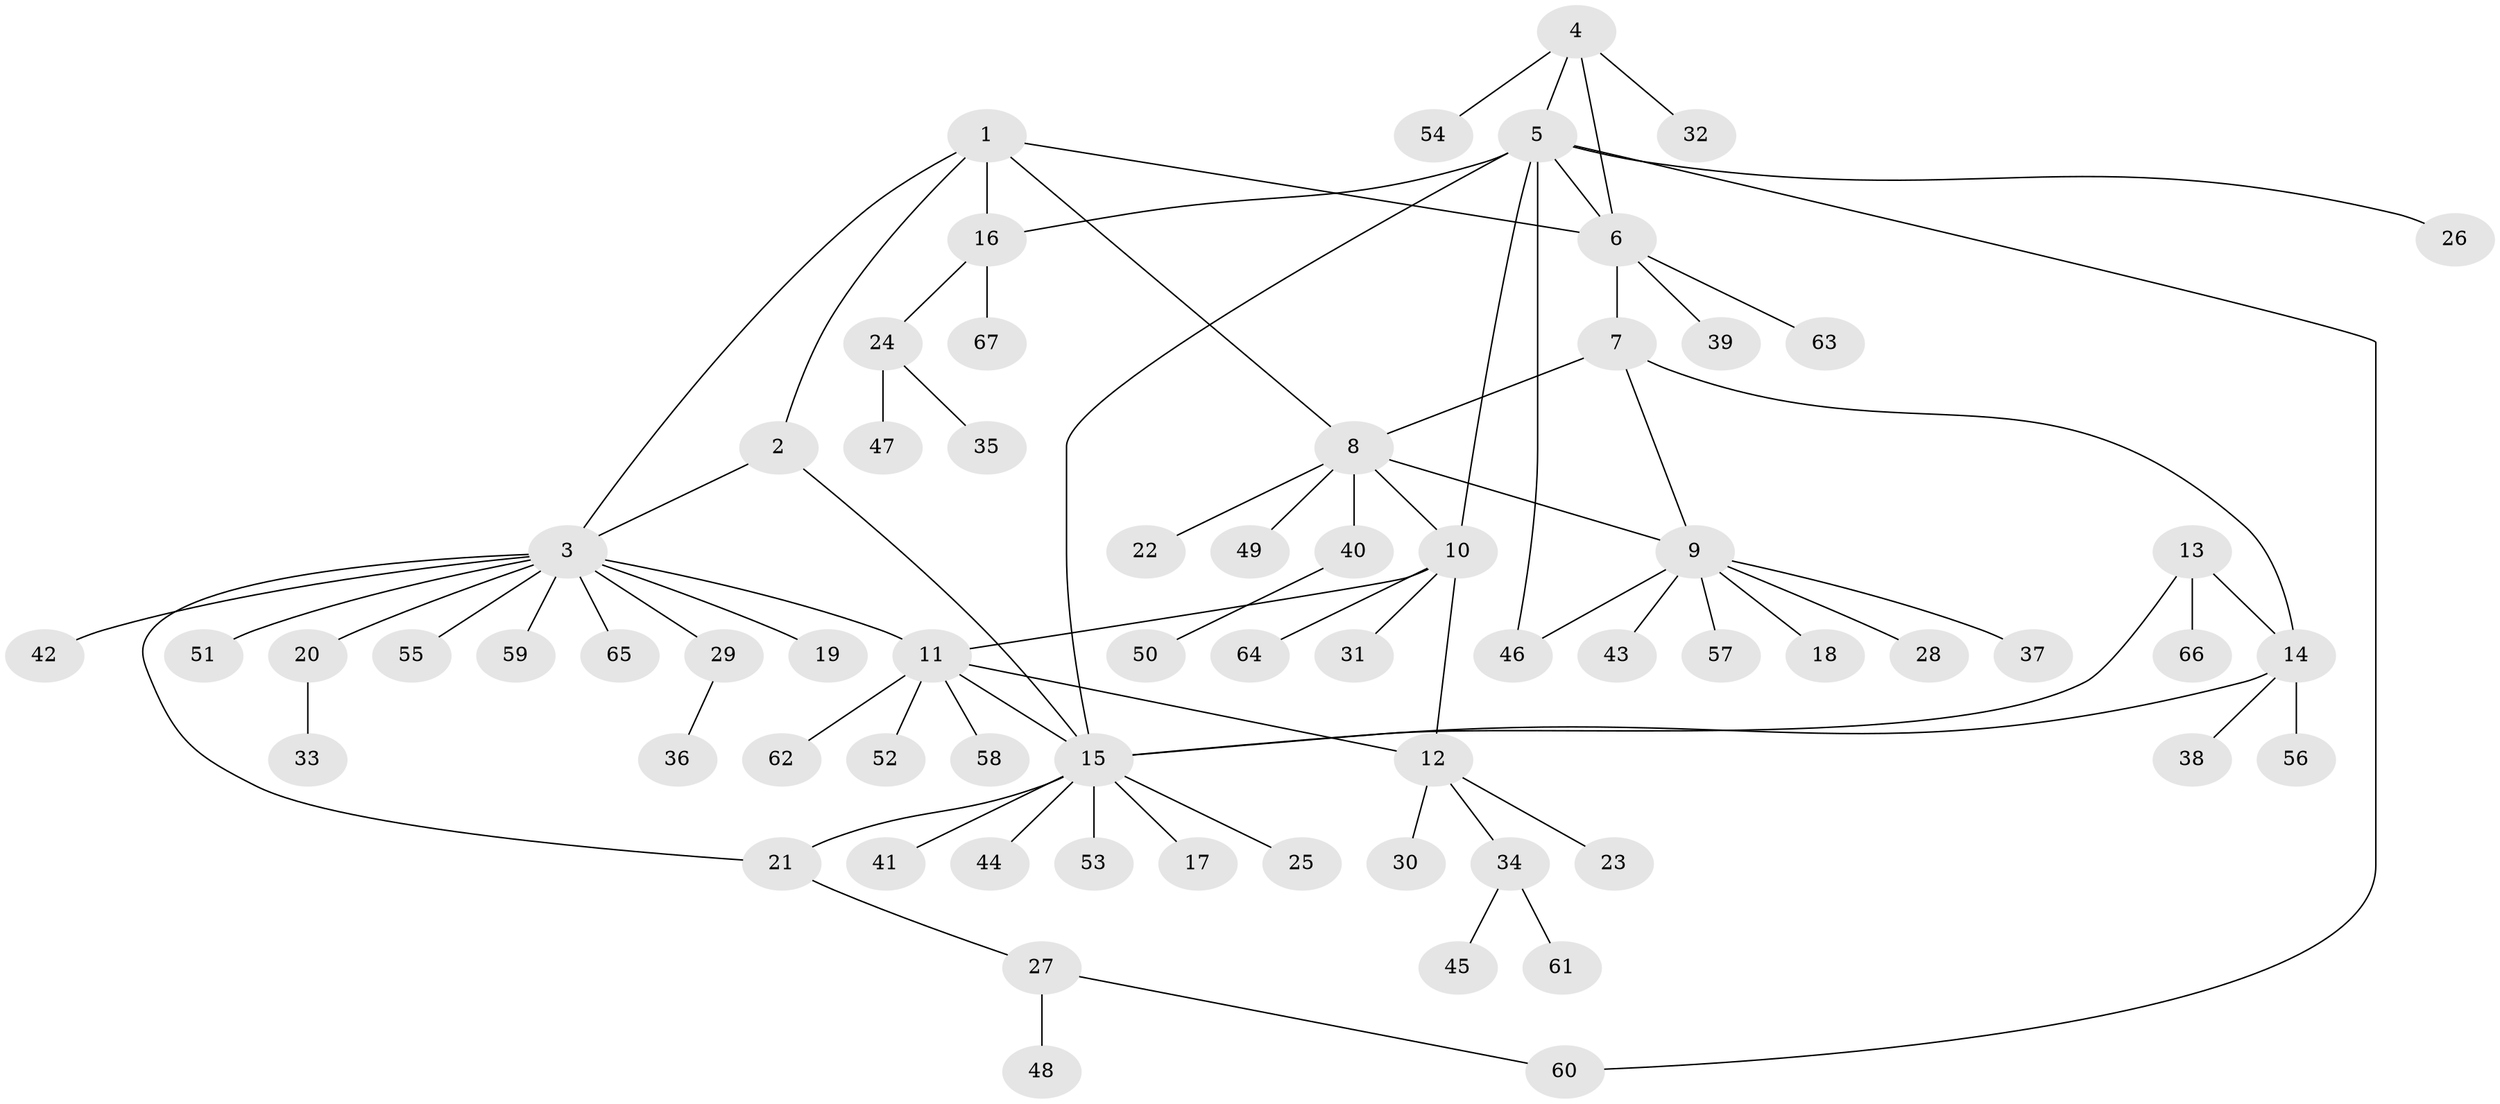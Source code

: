 // coarse degree distribution, {5: 0.04081632653061224, 10: 0.04081632653061224, 9: 0.02040816326530612, 4: 0.04081632653061224, 7: 0.04081632653061224, 6: 0.04081632653061224, 3: 0.061224489795918366, 1: 0.6122448979591837, 2: 0.10204081632653061}
// Generated by graph-tools (version 1.1) at 2025/24/03/03/25 07:24:14]
// undirected, 67 vertices, 81 edges
graph export_dot {
graph [start="1"]
  node [color=gray90,style=filled];
  1;
  2;
  3;
  4;
  5;
  6;
  7;
  8;
  9;
  10;
  11;
  12;
  13;
  14;
  15;
  16;
  17;
  18;
  19;
  20;
  21;
  22;
  23;
  24;
  25;
  26;
  27;
  28;
  29;
  30;
  31;
  32;
  33;
  34;
  35;
  36;
  37;
  38;
  39;
  40;
  41;
  42;
  43;
  44;
  45;
  46;
  47;
  48;
  49;
  50;
  51;
  52;
  53;
  54;
  55;
  56;
  57;
  58;
  59;
  60;
  61;
  62;
  63;
  64;
  65;
  66;
  67;
  1 -- 2;
  1 -- 3;
  1 -- 6;
  1 -- 8;
  1 -- 16;
  2 -- 3;
  2 -- 15;
  3 -- 11;
  3 -- 19;
  3 -- 20;
  3 -- 21;
  3 -- 29;
  3 -- 42;
  3 -- 51;
  3 -- 55;
  3 -- 59;
  3 -- 65;
  4 -- 5;
  4 -- 6;
  4 -- 32;
  4 -- 54;
  5 -- 6;
  5 -- 10;
  5 -- 15;
  5 -- 16;
  5 -- 26;
  5 -- 46;
  5 -- 60;
  6 -- 7;
  6 -- 39;
  6 -- 63;
  7 -- 8;
  7 -- 9;
  7 -- 14;
  8 -- 9;
  8 -- 10;
  8 -- 22;
  8 -- 40;
  8 -- 49;
  9 -- 18;
  9 -- 28;
  9 -- 37;
  9 -- 43;
  9 -- 46;
  9 -- 57;
  10 -- 11;
  10 -- 12;
  10 -- 31;
  10 -- 64;
  11 -- 12;
  11 -- 15;
  11 -- 52;
  11 -- 58;
  11 -- 62;
  12 -- 23;
  12 -- 30;
  12 -- 34;
  13 -- 14;
  13 -- 15;
  13 -- 66;
  14 -- 15;
  14 -- 38;
  14 -- 56;
  15 -- 17;
  15 -- 21;
  15 -- 25;
  15 -- 41;
  15 -- 44;
  15 -- 53;
  16 -- 24;
  16 -- 67;
  20 -- 33;
  21 -- 27;
  24 -- 35;
  24 -- 47;
  27 -- 48;
  27 -- 60;
  29 -- 36;
  34 -- 45;
  34 -- 61;
  40 -- 50;
}
